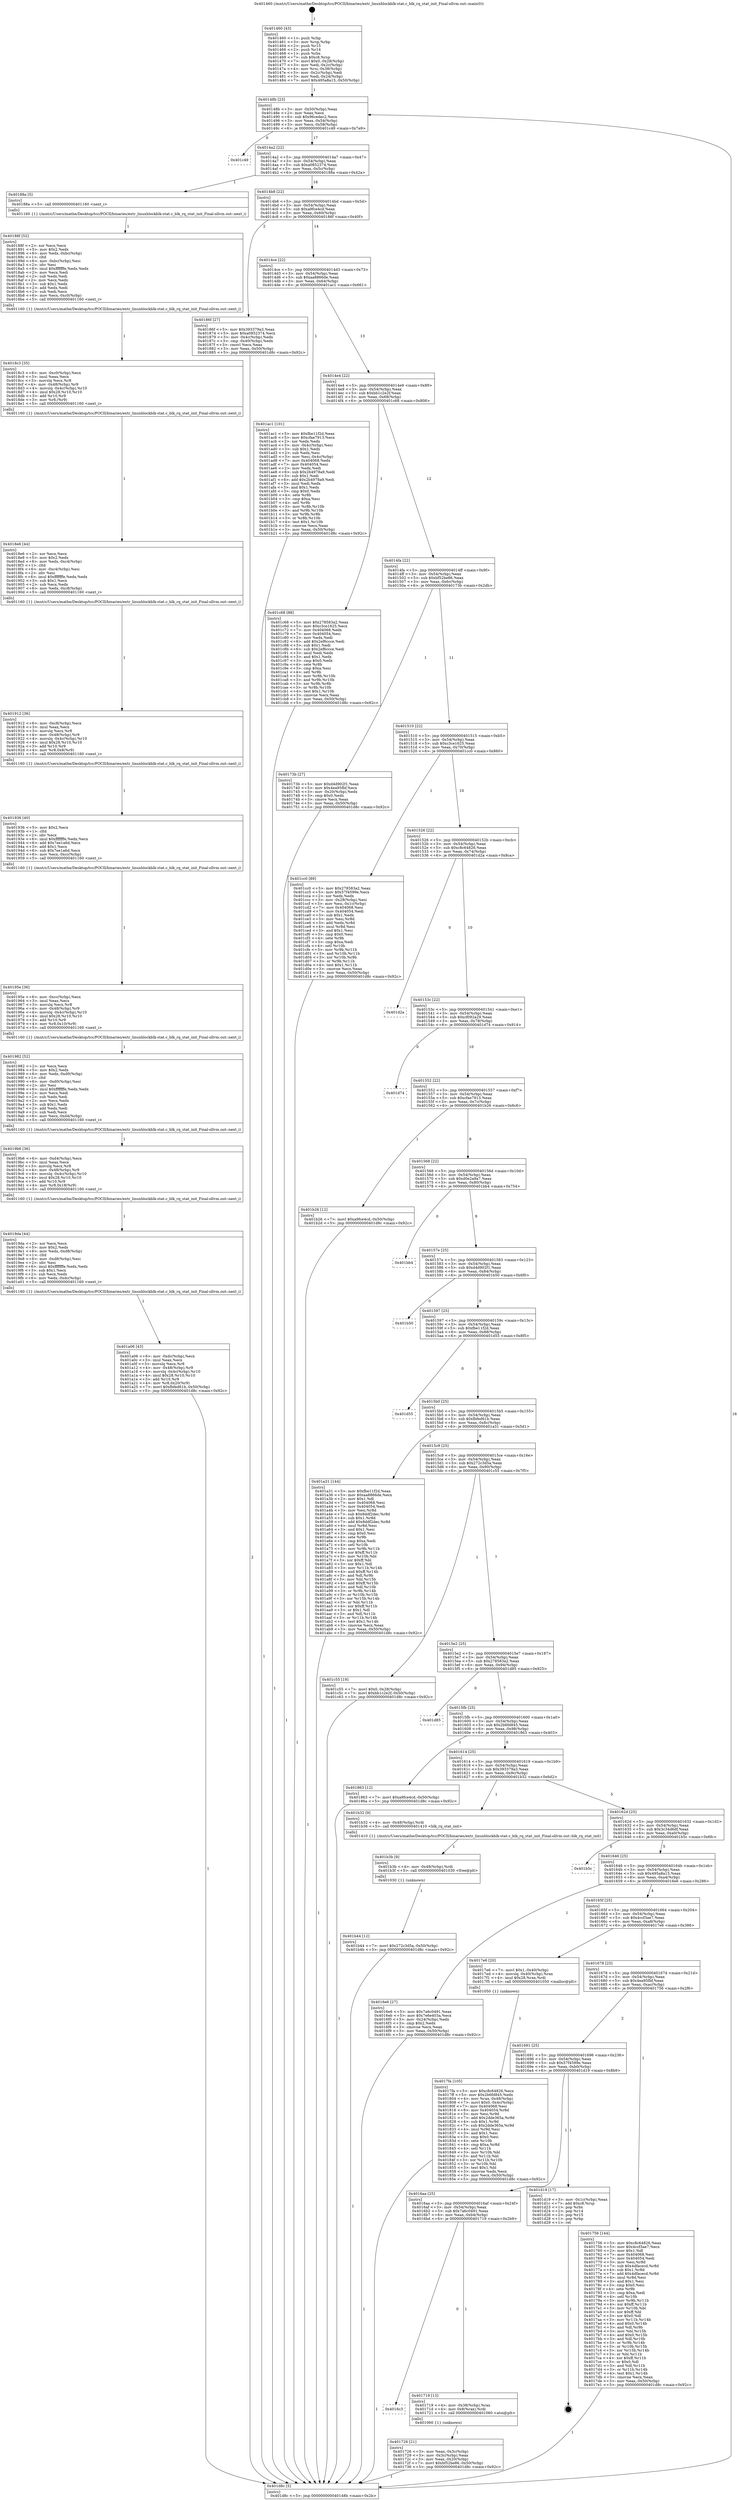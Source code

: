 digraph "0x401460" {
  label = "0x401460 (/mnt/c/Users/mathe/Desktop/tcc/POCII/binaries/extr_linuxblockblk-stat.c_blk_rq_stat_init_Final-ollvm.out::main(0))"
  labelloc = "t"
  node[shape=record]

  Entry [label="",width=0.3,height=0.3,shape=circle,fillcolor=black,style=filled]
  "0x40148b" [label="{
     0x40148b [23]\l
     | [instrs]\l
     &nbsp;&nbsp;0x40148b \<+3\>: mov -0x50(%rbp),%eax\l
     &nbsp;&nbsp;0x40148e \<+2\>: mov %eax,%ecx\l
     &nbsp;&nbsp;0x401490 \<+6\>: sub $0x96cedec2,%ecx\l
     &nbsp;&nbsp;0x401496 \<+3\>: mov %eax,-0x54(%rbp)\l
     &nbsp;&nbsp;0x401499 \<+3\>: mov %ecx,-0x58(%rbp)\l
     &nbsp;&nbsp;0x40149c \<+6\>: je 0000000000401c49 \<main+0x7e9\>\l
  }"]
  "0x401c49" [label="{
     0x401c49\l
  }", style=dashed]
  "0x4014a2" [label="{
     0x4014a2 [22]\l
     | [instrs]\l
     &nbsp;&nbsp;0x4014a2 \<+5\>: jmp 00000000004014a7 \<main+0x47\>\l
     &nbsp;&nbsp;0x4014a7 \<+3\>: mov -0x54(%rbp),%eax\l
     &nbsp;&nbsp;0x4014aa \<+5\>: sub $0xa0852374,%eax\l
     &nbsp;&nbsp;0x4014af \<+3\>: mov %eax,-0x5c(%rbp)\l
     &nbsp;&nbsp;0x4014b2 \<+6\>: je 000000000040188a \<main+0x42a\>\l
  }"]
  Exit [label="",width=0.3,height=0.3,shape=circle,fillcolor=black,style=filled,peripheries=2]
  "0x40188a" [label="{
     0x40188a [5]\l
     | [instrs]\l
     &nbsp;&nbsp;0x40188a \<+5\>: call 0000000000401160 \<next_i\>\l
     | [calls]\l
     &nbsp;&nbsp;0x401160 \{1\} (/mnt/c/Users/mathe/Desktop/tcc/POCII/binaries/extr_linuxblockblk-stat.c_blk_rq_stat_init_Final-ollvm.out::next_i)\l
  }"]
  "0x4014b8" [label="{
     0x4014b8 [22]\l
     | [instrs]\l
     &nbsp;&nbsp;0x4014b8 \<+5\>: jmp 00000000004014bd \<main+0x5d\>\l
     &nbsp;&nbsp;0x4014bd \<+3\>: mov -0x54(%rbp),%eax\l
     &nbsp;&nbsp;0x4014c0 \<+5\>: sub $0xa9fce4cd,%eax\l
     &nbsp;&nbsp;0x4014c5 \<+3\>: mov %eax,-0x60(%rbp)\l
     &nbsp;&nbsp;0x4014c8 \<+6\>: je 000000000040186f \<main+0x40f\>\l
  }"]
  "0x401b44" [label="{
     0x401b44 [12]\l
     | [instrs]\l
     &nbsp;&nbsp;0x401b44 \<+7\>: movl $0x272c3d5a,-0x50(%rbp)\l
     &nbsp;&nbsp;0x401b4b \<+5\>: jmp 0000000000401d8c \<main+0x92c\>\l
  }"]
  "0x40186f" [label="{
     0x40186f [27]\l
     | [instrs]\l
     &nbsp;&nbsp;0x40186f \<+5\>: mov $0x393379a3,%eax\l
     &nbsp;&nbsp;0x401874 \<+5\>: mov $0xa0852374,%ecx\l
     &nbsp;&nbsp;0x401879 \<+3\>: mov -0x4c(%rbp),%edx\l
     &nbsp;&nbsp;0x40187c \<+3\>: cmp -0x40(%rbp),%edx\l
     &nbsp;&nbsp;0x40187f \<+3\>: cmovl %ecx,%eax\l
     &nbsp;&nbsp;0x401882 \<+3\>: mov %eax,-0x50(%rbp)\l
     &nbsp;&nbsp;0x401885 \<+5\>: jmp 0000000000401d8c \<main+0x92c\>\l
  }"]
  "0x4014ce" [label="{
     0x4014ce [22]\l
     | [instrs]\l
     &nbsp;&nbsp;0x4014ce \<+5\>: jmp 00000000004014d3 \<main+0x73\>\l
     &nbsp;&nbsp;0x4014d3 \<+3\>: mov -0x54(%rbp),%eax\l
     &nbsp;&nbsp;0x4014d6 \<+5\>: sub $0xaa8866de,%eax\l
     &nbsp;&nbsp;0x4014db \<+3\>: mov %eax,-0x64(%rbp)\l
     &nbsp;&nbsp;0x4014de \<+6\>: je 0000000000401ac1 \<main+0x661\>\l
  }"]
  "0x401b3b" [label="{
     0x401b3b [9]\l
     | [instrs]\l
     &nbsp;&nbsp;0x401b3b \<+4\>: mov -0x48(%rbp),%rdi\l
     &nbsp;&nbsp;0x401b3f \<+5\>: call 0000000000401030 \<free@plt\>\l
     | [calls]\l
     &nbsp;&nbsp;0x401030 \{1\} (unknown)\l
  }"]
  "0x401ac1" [label="{
     0x401ac1 [101]\l
     | [instrs]\l
     &nbsp;&nbsp;0x401ac1 \<+5\>: mov $0xfbe11f2d,%eax\l
     &nbsp;&nbsp;0x401ac6 \<+5\>: mov $0xcfae7913,%ecx\l
     &nbsp;&nbsp;0x401acb \<+2\>: xor %edx,%edx\l
     &nbsp;&nbsp;0x401acd \<+3\>: mov -0x4c(%rbp),%esi\l
     &nbsp;&nbsp;0x401ad0 \<+3\>: sub $0x1,%edx\l
     &nbsp;&nbsp;0x401ad3 \<+2\>: sub %edx,%esi\l
     &nbsp;&nbsp;0x401ad5 \<+3\>: mov %esi,-0x4c(%rbp)\l
     &nbsp;&nbsp;0x401ad8 \<+7\>: mov 0x404068,%edx\l
     &nbsp;&nbsp;0x401adf \<+7\>: mov 0x404054,%esi\l
     &nbsp;&nbsp;0x401ae6 \<+2\>: mov %edx,%edi\l
     &nbsp;&nbsp;0x401ae8 \<+6\>: sub $0x2b4978a9,%edi\l
     &nbsp;&nbsp;0x401aee \<+3\>: sub $0x1,%edi\l
     &nbsp;&nbsp;0x401af1 \<+6\>: add $0x2b4978a9,%edi\l
     &nbsp;&nbsp;0x401af7 \<+3\>: imul %edi,%edx\l
     &nbsp;&nbsp;0x401afa \<+3\>: and $0x1,%edx\l
     &nbsp;&nbsp;0x401afd \<+3\>: cmp $0x0,%edx\l
     &nbsp;&nbsp;0x401b00 \<+4\>: sete %r8b\l
     &nbsp;&nbsp;0x401b04 \<+3\>: cmp $0xa,%esi\l
     &nbsp;&nbsp;0x401b07 \<+4\>: setl %r9b\l
     &nbsp;&nbsp;0x401b0b \<+3\>: mov %r8b,%r10b\l
     &nbsp;&nbsp;0x401b0e \<+3\>: and %r9b,%r10b\l
     &nbsp;&nbsp;0x401b11 \<+3\>: xor %r9b,%r8b\l
     &nbsp;&nbsp;0x401b14 \<+3\>: or %r8b,%r10b\l
     &nbsp;&nbsp;0x401b17 \<+4\>: test $0x1,%r10b\l
     &nbsp;&nbsp;0x401b1b \<+3\>: cmovne %ecx,%eax\l
     &nbsp;&nbsp;0x401b1e \<+3\>: mov %eax,-0x50(%rbp)\l
     &nbsp;&nbsp;0x401b21 \<+5\>: jmp 0000000000401d8c \<main+0x92c\>\l
  }"]
  "0x4014e4" [label="{
     0x4014e4 [22]\l
     | [instrs]\l
     &nbsp;&nbsp;0x4014e4 \<+5\>: jmp 00000000004014e9 \<main+0x89\>\l
     &nbsp;&nbsp;0x4014e9 \<+3\>: mov -0x54(%rbp),%eax\l
     &nbsp;&nbsp;0x4014ec \<+5\>: sub $0xbb1c2e2f,%eax\l
     &nbsp;&nbsp;0x4014f1 \<+3\>: mov %eax,-0x68(%rbp)\l
     &nbsp;&nbsp;0x4014f4 \<+6\>: je 0000000000401c68 \<main+0x808\>\l
  }"]
  "0x401a06" [label="{
     0x401a06 [43]\l
     | [instrs]\l
     &nbsp;&nbsp;0x401a06 \<+6\>: mov -0xdc(%rbp),%ecx\l
     &nbsp;&nbsp;0x401a0c \<+3\>: imul %eax,%ecx\l
     &nbsp;&nbsp;0x401a0f \<+3\>: movslq %ecx,%r8\l
     &nbsp;&nbsp;0x401a12 \<+4\>: mov -0x48(%rbp),%r9\l
     &nbsp;&nbsp;0x401a16 \<+4\>: movslq -0x4c(%rbp),%r10\l
     &nbsp;&nbsp;0x401a1a \<+4\>: imul $0x28,%r10,%r10\l
     &nbsp;&nbsp;0x401a1e \<+3\>: add %r10,%r9\l
     &nbsp;&nbsp;0x401a21 \<+4\>: mov %r8,0x20(%r9)\l
     &nbsp;&nbsp;0x401a25 \<+7\>: movl $0xfbfed61b,-0x50(%rbp)\l
     &nbsp;&nbsp;0x401a2c \<+5\>: jmp 0000000000401d8c \<main+0x92c\>\l
  }"]
  "0x401c68" [label="{
     0x401c68 [88]\l
     | [instrs]\l
     &nbsp;&nbsp;0x401c68 \<+5\>: mov $0x278583a2,%eax\l
     &nbsp;&nbsp;0x401c6d \<+5\>: mov $0xc3ce1625,%ecx\l
     &nbsp;&nbsp;0x401c72 \<+7\>: mov 0x404068,%edx\l
     &nbsp;&nbsp;0x401c79 \<+7\>: mov 0x404054,%esi\l
     &nbsp;&nbsp;0x401c80 \<+2\>: mov %edx,%edi\l
     &nbsp;&nbsp;0x401c82 \<+6\>: add $0x2ef6ccce,%edi\l
     &nbsp;&nbsp;0x401c88 \<+3\>: sub $0x1,%edi\l
     &nbsp;&nbsp;0x401c8b \<+6\>: sub $0x2ef6ccce,%edi\l
     &nbsp;&nbsp;0x401c91 \<+3\>: imul %edi,%edx\l
     &nbsp;&nbsp;0x401c94 \<+3\>: and $0x1,%edx\l
     &nbsp;&nbsp;0x401c97 \<+3\>: cmp $0x0,%edx\l
     &nbsp;&nbsp;0x401c9a \<+4\>: sete %r8b\l
     &nbsp;&nbsp;0x401c9e \<+3\>: cmp $0xa,%esi\l
     &nbsp;&nbsp;0x401ca1 \<+4\>: setl %r9b\l
     &nbsp;&nbsp;0x401ca5 \<+3\>: mov %r8b,%r10b\l
     &nbsp;&nbsp;0x401ca8 \<+3\>: and %r9b,%r10b\l
     &nbsp;&nbsp;0x401cab \<+3\>: xor %r9b,%r8b\l
     &nbsp;&nbsp;0x401cae \<+3\>: or %r8b,%r10b\l
     &nbsp;&nbsp;0x401cb1 \<+4\>: test $0x1,%r10b\l
     &nbsp;&nbsp;0x401cb5 \<+3\>: cmovne %ecx,%eax\l
     &nbsp;&nbsp;0x401cb8 \<+3\>: mov %eax,-0x50(%rbp)\l
     &nbsp;&nbsp;0x401cbb \<+5\>: jmp 0000000000401d8c \<main+0x92c\>\l
  }"]
  "0x4014fa" [label="{
     0x4014fa [22]\l
     | [instrs]\l
     &nbsp;&nbsp;0x4014fa \<+5\>: jmp 00000000004014ff \<main+0x9f\>\l
     &nbsp;&nbsp;0x4014ff \<+3\>: mov -0x54(%rbp),%eax\l
     &nbsp;&nbsp;0x401502 \<+5\>: sub $0xbf52be86,%eax\l
     &nbsp;&nbsp;0x401507 \<+3\>: mov %eax,-0x6c(%rbp)\l
     &nbsp;&nbsp;0x40150a \<+6\>: je 000000000040173b \<main+0x2db\>\l
  }"]
  "0x4019da" [label="{
     0x4019da [44]\l
     | [instrs]\l
     &nbsp;&nbsp;0x4019da \<+2\>: xor %ecx,%ecx\l
     &nbsp;&nbsp;0x4019dc \<+5\>: mov $0x2,%edx\l
     &nbsp;&nbsp;0x4019e1 \<+6\>: mov %edx,-0xd8(%rbp)\l
     &nbsp;&nbsp;0x4019e7 \<+1\>: cltd\l
     &nbsp;&nbsp;0x4019e8 \<+6\>: mov -0xd8(%rbp),%esi\l
     &nbsp;&nbsp;0x4019ee \<+2\>: idiv %esi\l
     &nbsp;&nbsp;0x4019f0 \<+6\>: imul $0xfffffffe,%edx,%edx\l
     &nbsp;&nbsp;0x4019f6 \<+3\>: sub $0x1,%ecx\l
     &nbsp;&nbsp;0x4019f9 \<+2\>: sub %ecx,%edx\l
     &nbsp;&nbsp;0x4019fb \<+6\>: mov %edx,-0xdc(%rbp)\l
     &nbsp;&nbsp;0x401a01 \<+5\>: call 0000000000401160 \<next_i\>\l
     | [calls]\l
     &nbsp;&nbsp;0x401160 \{1\} (/mnt/c/Users/mathe/Desktop/tcc/POCII/binaries/extr_linuxblockblk-stat.c_blk_rq_stat_init_Final-ollvm.out::next_i)\l
  }"]
  "0x40173b" [label="{
     0x40173b [27]\l
     | [instrs]\l
     &nbsp;&nbsp;0x40173b \<+5\>: mov $0xd4d902f1,%eax\l
     &nbsp;&nbsp;0x401740 \<+5\>: mov $0x4ea95fbf,%ecx\l
     &nbsp;&nbsp;0x401745 \<+3\>: mov -0x20(%rbp),%edx\l
     &nbsp;&nbsp;0x401748 \<+3\>: cmp $0x0,%edx\l
     &nbsp;&nbsp;0x40174b \<+3\>: cmove %ecx,%eax\l
     &nbsp;&nbsp;0x40174e \<+3\>: mov %eax,-0x50(%rbp)\l
     &nbsp;&nbsp;0x401751 \<+5\>: jmp 0000000000401d8c \<main+0x92c\>\l
  }"]
  "0x401510" [label="{
     0x401510 [22]\l
     | [instrs]\l
     &nbsp;&nbsp;0x401510 \<+5\>: jmp 0000000000401515 \<main+0xb5\>\l
     &nbsp;&nbsp;0x401515 \<+3\>: mov -0x54(%rbp),%eax\l
     &nbsp;&nbsp;0x401518 \<+5\>: sub $0xc3ce1625,%eax\l
     &nbsp;&nbsp;0x40151d \<+3\>: mov %eax,-0x70(%rbp)\l
     &nbsp;&nbsp;0x401520 \<+6\>: je 0000000000401cc0 \<main+0x860\>\l
  }"]
  "0x4019b6" [label="{
     0x4019b6 [36]\l
     | [instrs]\l
     &nbsp;&nbsp;0x4019b6 \<+6\>: mov -0xd4(%rbp),%ecx\l
     &nbsp;&nbsp;0x4019bc \<+3\>: imul %eax,%ecx\l
     &nbsp;&nbsp;0x4019bf \<+3\>: movslq %ecx,%r8\l
     &nbsp;&nbsp;0x4019c2 \<+4\>: mov -0x48(%rbp),%r9\l
     &nbsp;&nbsp;0x4019c6 \<+4\>: movslq -0x4c(%rbp),%r10\l
     &nbsp;&nbsp;0x4019ca \<+4\>: imul $0x28,%r10,%r10\l
     &nbsp;&nbsp;0x4019ce \<+3\>: add %r10,%r9\l
     &nbsp;&nbsp;0x4019d1 \<+4\>: mov %r8,0x18(%r9)\l
     &nbsp;&nbsp;0x4019d5 \<+5\>: call 0000000000401160 \<next_i\>\l
     | [calls]\l
     &nbsp;&nbsp;0x401160 \{1\} (/mnt/c/Users/mathe/Desktop/tcc/POCII/binaries/extr_linuxblockblk-stat.c_blk_rq_stat_init_Final-ollvm.out::next_i)\l
  }"]
  "0x401cc0" [label="{
     0x401cc0 [89]\l
     | [instrs]\l
     &nbsp;&nbsp;0x401cc0 \<+5\>: mov $0x278583a2,%eax\l
     &nbsp;&nbsp;0x401cc5 \<+5\>: mov $0x57f4599e,%ecx\l
     &nbsp;&nbsp;0x401cca \<+2\>: xor %edx,%edx\l
     &nbsp;&nbsp;0x401ccc \<+3\>: mov -0x28(%rbp),%esi\l
     &nbsp;&nbsp;0x401ccf \<+3\>: mov %esi,-0x1c(%rbp)\l
     &nbsp;&nbsp;0x401cd2 \<+7\>: mov 0x404068,%esi\l
     &nbsp;&nbsp;0x401cd9 \<+7\>: mov 0x404054,%edi\l
     &nbsp;&nbsp;0x401ce0 \<+3\>: sub $0x1,%edx\l
     &nbsp;&nbsp;0x401ce3 \<+3\>: mov %esi,%r8d\l
     &nbsp;&nbsp;0x401ce6 \<+3\>: add %edx,%r8d\l
     &nbsp;&nbsp;0x401ce9 \<+4\>: imul %r8d,%esi\l
     &nbsp;&nbsp;0x401ced \<+3\>: and $0x1,%esi\l
     &nbsp;&nbsp;0x401cf0 \<+3\>: cmp $0x0,%esi\l
     &nbsp;&nbsp;0x401cf3 \<+4\>: sete %r9b\l
     &nbsp;&nbsp;0x401cf7 \<+3\>: cmp $0xa,%edi\l
     &nbsp;&nbsp;0x401cfa \<+4\>: setl %r10b\l
     &nbsp;&nbsp;0x401cfe \<+3\>: mov %r9b,%r11b\l
     &nbsp;&nbsp;0x401d01 \<+3\>: and %r10b,%r11b\l
     &nbsp;&nbsp;0x401d04 \<+3\>: xor %r10b,%r9b\l
     &nbsp;&nbsp;0x401d07 \<+3\>: or %r9b,%r11b\l
     &nbsp;&nbsp;0x401d0a \<+4\>: test $0x1,%r11b\l
     &nbsp;&nbsp;0x401d0e \<+3\>: cmovne %ecx,%eax\l
     &nbsp;&nbsp;0x401d11 \<+3\>: mov %eax,-0x50(%rbp)\l
     &nbsp;&nbsp;0x401d14 \<+5\>: jmp 0000000000401d8c \<main+0x92c\>\l
  }"]
  "0x401526" [label="{
     0x401526 [22]\l
     | [instrs]\l
     &nbsp;&nbsp;0x401526 \<+5\>: jmp 000000000040152b \<main+0xcb\>\l
     &nbsp;&nbsp;0x40152b \<+3\>: mov -0x54(%rbp),%eax\l
     &nbsp;&nbsp;0x40152e \<+5\>: sub $0xc8c64826,%eax\l
     &nbsp;&nbsp;0x401533 \<+3\>: mov %eax,-0x74(%rbp)\l
     &nbsp;&nbsp;0x401536 \<+6\>: je 0000000000401d2a \<main+0x8ca\>\l
  }"]
  "0x401982" [label="{
     0x401982 [52]\l
     | [instrs]\l
     &nbsp;&nbsp;0x401982 \<+2\>: xor %ecx,%ecx\l
     &nbsp;&nbsp;0x401984 \<+5\>: mov $0x2,%edx\l
     &nbsp;&nbsp;0x401989 \<+6\>: mov %edx,-0xd0(%rbp)\l
     &nbsp;&nbsp;0x40198f \<+1\>: cltd\l
     &nbsp;&nbsp;0x401990 \<+6\>: mov -0xd0(%rbp),%esi\l
     &nbsp;&nbsp;0x401996 \<+2\>: idiv %esi\l
     &nbsp;&nbsp;0x401998 \<+6\>: imul $0xfffffffe,%edx,%edx\l
     &nbsp;&nbsp;0x40199e \<+2\>: mov %ecx,%edi\l
     &nbsp;&nbsp;0x4019a0 \<+2\>: sub %edx,%edi\l
     &nbsp;&nbsp;0x4019a2 \<+2\>: mov %ecx,%edx\l
     &nbsp;&nbsp;0x4019a4 \<+3\>: sub $0x1,%edx\l
     &nbsp;&nbsp;0x4019a7 \<+2\>: add %edx,%edi\l
     &nbsp;&nbsp;0x4019a9 \<+2\>: sub %edi,%ecx\l
     &nbsp;&nbsp;0x4019ab \<+6\>: mov %ecx,-0xd4(%rbp)\l
     &nbsp;&nbsp;0x4019b1 \<+5\>: call 0000000000401160 \<next_i\>\l
     | [calls]\l
     &nbsp;&nbsp;0x401160 \{1\} (/mnt/c/Users/mathe/Desktop/tcc/POCII/binaries/extr_linuxblockblk-stat.c_blk_rq_stat_init_Final-ollvm.out::next_i)\l
  }"]
  "0x401d2a" [label="{
     0x401d2a\l
  }", style=dashed]
  "0x40153c" [label="{
     0x40153c [22]\l
     | [instrs]\l
     &nbsp;&nbsp;0x40153c \<+5\>: jmp 0000000000401541 \<main+0xe1\>\l
     &nbsp;&nbsp;0x401541 \<+3\>: mov -0x54(%rbp),%eax\l
     &nbsp;&nbsp;0x401544 \<+5\>: sub $0xcf092a29,%eax\l
     &nbsp;&nbsp;0x401549 \<+3\>: mov %eax,-0x78(%rbp)\l
     &nbsp;&nbsp;0x40154c \<+6\>: je 0000000000401d74 \<main+0x914\>\l
  }"]
  "0x40195e" [label="{
     0x40195e [36]\l
     | [instrs]\l
     &nbsp;&nbsp;0x40195e \<+6\>: mov -0xcc(%rbp),%ecx\l
     &nbsp;&nbsp;0x401964 \<+3\>: imul %eax,%ecx\l
     &nbsp;&nbsp;0x401967 \<+3\>: movslq %ecx,%r8\l
     &nbsp;&nbsp;0x40196a \<+4\>: mov -0x48(%rbp),%r9\l
     &nbsp;&nbsp;0x40196e \<+4\>: movslq -0x4c(%rbp),%r10\l
     &nbsp;&nbsp;0x401972 \<+4\>: imul $0x28,%r10,%r10\l
     &nbsp;&nbsp;0x401976 \<+3\>: add %r10,%r9\l
     &nbsp;&nbsp;0x401979 \<+4\>: mov %r8,0x10(%r9)\l
     &nbsp;&nbsp;0x40197d \<+5\>: call 0000000000401160 \<next_i\>\l
     | [calls]\l
     &nbsp;&nbsp;0x401160 \{1\} (/mnt/c/Users/mathe/Desktop/tcc/POCII/binaries/extr_linuxblockblk-stat.c_blk_rq_stat_init_Final-ollvm.out::next_i)\l
  }"]
  "0x401d74" [label="{
     0x401d74\l
  }", style=dashed]
  "0x401552" [label="{
     0x401552 [22]\l
     | [instrs]\l
     &nbsp;&nbsp;0x401552 \<+5\>: jmp 0000000000401557 \<main+0xf7\>\l
     &nbsp;&nbsp;0x401557 \<+3\>: mov -0x54(%rbp),%eax\l
     &nbsp;&nbsp;0x40155a \<+5\>: sub $0xcfae7913,%eax\l
     &nbsp;&nbsp;0x40155f \<+3\>: mov %eax,-0x7c(%rbp)\l
     &nbsp;&nbsp;0x401562 \<+6\>: je 0000000000401b26 \<main+0x6c6\>\l
  }"]
  "0x401936" [label="{
     0x401936 [40]\l
     | [instrs]\l
     &nbsp;&nbsp;0x401936 \<+5\>: mov $0x2,%ecx\l
     &nbsp;&nbsp;0x40193b \<+1\>: cltd\l
     &nbsp;&nbsp;0x40193c \<+2\>: idiv %ecx\l
     &nbsp;&nbsp;0x40193e \<+6\>: imul $0xfffffffe,%edx,%ecx\l
     &nbsp;&nbsp;0x401944 \<+6\>: add $0x7ee1a6d,%ecx\l
     &nbsp;&nbsp;0x40194a \<+3\>: add $0x1,%ecx\l
     &nbsp;&nbsp;0x40194d \<+6\>: sub $0x7ee1a6d,%ecx\l
     &nbsp;&nbsp;0x401953 \<+6\>: mov %ecx,-0xcc(%rbp)\l
     &nbsp;&nbsp;0x401959 \<+5\>: call 0000000000401160 \<next_i\>\l
     | [calls]\l
     &nbsp;&nbsp;0x401160 \{1\} (/mnt/c/Users/mathe/Desktop/tcc/POCII/binaries/extr_linuxblockblk-stat.c_blk_rq_stat_init_Final-ollvm.out::next_i)\l
  }"]
  "0x401b26" [label="{
     0x401b26 [12]\l
     | [instrs]\l
     &nbsp;&nbsp;0x401b26 \<+7\>: movl $0xa9fce4cd,-0x50(%rbp)\l
     &nbsp;&nbsp;0x401b2d \<+5\>: jmp 0000000000401d8c \<main+0x92c\>\l
  }"]
  "0x401568" [label="{
     0x401568 [22]\l
     | [instrs]\l
     &nbsp;&nbsp;0x401568 \<+5\>: jmp 000000000040156d \<main+0x10d\>\l
     &nbsp;&nbsp;0x40156d \<+3\>: mov -0x54(%rbp),%eax\l
     &nbsp;&nbsp;0x401570 \<+5\>: sub $0xd0e2a9a7,%eax\l
     &nbsp;&nbsp;0x401575 \<+3\>: mov %eax,-0x80(%rbp)\l
     &nbsp;&nbsp;0x401578 \<+6\>: je 0000000000401bb4 \<main+0x754\>\l
  }"]
  "0x401912" [label="{
     0x401912 [36]\l
     | [instrs]\l
     &nbsp;&nbsp;0x401912 \<+6\>: mov -0xc8(%rbp),%ecx\l
     &nbsp;&nbsp;0x401918 \<+3\>: imul %eax,%ecx\l
     &nbsp;&nbsp;0x40191b \<+3\>: movslq %ecx,%r8\l
     &nbsp;&nbsp;0x40191e \<+4\>: mov -0x48(%rbp),%r9\l
     &nbsp;&nbsp;0x401922 \<+4\>: movslq -0x4c(%rbp),%r10\l
     &nbsp;&nbsp;0x401926 \<+4\>: imul $0x28,%r10,%r10\l
     &nbsp;&nbsp;0x40192a \<+3\>: add %r10,%r9\l
     &nbsp;&nbsp;0x40192d \<+4\>: mov %r8,0x8(%r9)\l
     &nbsp;&nbsp;0x401931 \<+5\>: call 0000000000401160 \<next_i\>\l
     | [calls]\l
     &nbsp;&nbsp;0x401160 \{1\} (/mnt/c/Users/mathe/Desktop/tcc/POCII/binaries/extr_linuxblockblk-stat.c_blk_rq_stat_init_Final-ollvm.out::next_i)\l
  }"]
  "0x401bb4" [label="{
     0x401bb4\l
  }", style=dashed]
  "0x40157e" [label="{
     0x40157e [25]\l
     | [instrs]\l
     &nbsp;&nbsp;0x40157e \<+5\>: jmp 0000000000401583 \<main+0x123\>\l
     &nbsp;&nbsp;0x401583 \<+3\>: mov -0x54(%rbp),%eax\l
     &nbsp;&nbsp;0x401586 \<+5\>: sub $0xd4d902f1,%eax\l
     &nbsp;&nbsp;0x40158b \<+6\>: mov %eax,-0x84(%rbp)\l
     &nbsp;&nbsp;0x401591 \<+6\>: je 0000000000401b50 \<main+0x6f0\>\l
  }"]
  "0x4018e6" [label="{
     0x4018e6 [44]\l
     | [instrs]\l
     &nbsp;&nbsp;0x4018e6 \<+2\>: xor %ecx,%ecx\l
     &nbsp;&nbsp;0x4018e8 \<+5\>: mov $0x2,%edx\l
     &nbsp;&nbsp;0x4018ed \<+6\>: mov %edx,-0xc4(%rbp)\l
     &nbsp;&nbsp;0x4018f3 \<+1\>: cltd\l
     &nbsp;&nbsp;0x4018f4 \<+6\>: mov -0xc4(%rbp),%esi\l
     &nbsp;&nbsp;0x4018fa \<+2\>: idiv %esi\l
     &nbsp;&nbsp;0x4018fc \<+6\>: imul $0xfffffffe,%edx,%edx\l
     &nbsp;&nbsp;0x401902 \<+3\>: sub $0x1,%ecx\l
     &nbsp;&nbsp;0x401905 \<+2\>: sub %ecx,%edx\l
     &nbsp;&nbsp;0x401907 \<+6\>: mov %edx,-0xc8(%rbp)\l
     &nbsp;&nbsp;0x40190d \<+5\>: call 0000000000401160 \<next_i\>\l
     | [calls]\l
     &nbsp;&nbsp;0x401160 \{1\} (/mnt/c/Users/mathe/Desktop/tcc/POCII/binaries/extr_linuxblockblk-stat.c_blk_rq_stat_init_Final-ollvm.out::next_i)\l
  }"]
  "0x401b50" [label="{
     0x401b50\l
  }", style=dashed]
  "0x401597" [label="{
     0x401597 [25]\l
     | [instrs]\l
     &nbsp;&nbsp;0x401597 \<+5\>: jmp 000000000040159c \<main+0x13c\>\l
     &nbsp;&nbsp;0x40159c \<+3\>: mov -0x54(%rbp),%eax\l
     &nbsp;&nbsp;0x40159f \<+5\>: sub $0xfbe11f2d,%eax\l
     &nbsp;&nbsp;0x4015a4 \<+6\>: mov %eax,-0x88(%rbp)\l
     &nbsp;&nbsp;0x4015aa \<+6\>: je 0000000000401d55 \<main+0x8f5\>\l
  }"]
  "0x4018c3" [label="{
     0x4018c3 [35]\l
     | [instrs]\l
     &nbsp;&nbsp;0x4018c3 \<+6\>: mov -0xc0(%rbp),%ecx\l
     &nbsp;&nbsp;0x4018c9 \<+3\>: imul %eax,%ecx\l
     &nbsp;&nbsp;0x4018cc \<+3\>: movslq %ecx,%r8\l
     &nbsp;&nbsp;0x4018cf \<+4\>: mov -0x48(%rbp),%r9\l
     &nbsp;&nbsp;0x4018d3 \<+4\>: movslq -0x4c(%rbp),%r10\l
     &nbsp;&nbsp;0x4018d7 \<+4\>: imul $0x28,%r10,%r10\l
     &nbsp;&nbsp;0x4018db \<+3\>: add %r10,%r9\l
     &nbsp;&nbsp;0x4018de \<+3\>: mov %r8,(%r9)\l
     &nbsp;&nbsp;0x4018e1 \<+5\>: call 0000000000401160 \<next_i\>\l
     | [calls]\l
     &nbsp;&nbsp;0x401160 \{1\} (/mnt/c/Users/mathe/Desktop/tcc/POCII/binaries/extr_linuxblockblk-stat.c_blk_rq_stat_init_Final-ollvm.out::next_i)\l
  }"]
  "0x401d55" [label="{
     0x401d55\l
  }", style=dashed]
  "0x4015b0" [label="{
     0x4015b0 [25]\l
     | [instrs]\l
     &nbsp;&nbsp;0x4015b0 \<+5\>: jmp 00000000004015b5 \<main+0x155\>\l
     &nbsp;&nbsp;0x4015b5 \<+3\>: mov -0x54(%rbp),%eax\l
     &nbsp;&nbsp;0x4015b8 \<+5\>: sub $0xfbfed61b,%eax\l
     &nbsp;&nbsp;0x4015bd \<+6\>: mov %eax,-0x8c(%rbp)\l
     &nbsp;&nbsp;0x4015c3 \<+6\>: je 0000000000401a31 \<main+0x5d1\>\l
  }"]
  "0x40188f" [label="{
     0x40188f [52]\l
     | [instrs]\l
     &nbsp;&nbsp;0x40188f \<+2\>: xor %ecx,%ecx\l
     &nbsp;&nbsp;0x401891 \<+5\>: mov $0x2,%edx\l
     &nbsp;&nbsp;0x401896 \<+6\>: mov %edx,-0xbc(%rbp)\l
     &nbsp;&nbsp;0x40189c \<+1\>: cltd\l
     &nbsp;&nbsp;0x40189d \<+6\>: mov -0xbc(%rbp),%esi\l
     &nbsp;&nbsp;0x4018a3 \<+2\>: idiv %esi\l
     &nbsp;&nbsp;0x4018a5 \<+6\>: imul $0xfffffffe,%edx,%edx\l
     &nbsp;&nbsp;0x4018ab \<+2\>: mov %ecx,%edi\l
     &nbsp;&nbsp;0x4018ad \<+2\>: sub %edx,%edi\l
     &nbsp;&nbsp;0x4018af \<+2\>: mov %ecx,%edx\l
     &nbsp;&nbsp;0x4018b1 \<+3\>: sub $0x1,%edx\l
     &nbsp;&nbsp;0x4018b4 \<+2\>: add %edx,%edi\l
     &nbsp;&nbsp;0x4018b6 \<+2\>: sub %edi,%ecx\l
     &nbsp;&nbsp;0x4018b8 \<+6\>: mov %ecx,-0xc0(%rbp)\l
     &nbsp;&nbsp;0x4018be \<+5\>: call 0000000000401160 \<next_i\>\l
     | [calls]\l
     &nbsp;&nbsp;0x401160 \{1\} (/mnt/c/Users/mathe/Desktop/tcc/POCII/binaries/extr_linuxblockblk-stat.c_blk_rq_stat_init_Final-ollvm.out::next_i)\l
  }"]
  "0x401a31" [label="{
     0x401a31 [144]\l
     | [instrs]\l
     &nbsp;&nbsp;0x401a31 \<+5\>: mov $0xfbe11f2d,%eax\l
     &nbsp;&nbsp;0x401a36 \<+5\>: mov $0xaa8866de,%ecx\l
     &nbsp;&nbsp;0x401a3b \<+2\>: mov $0x1,%dl\l
     &nbsp;&nbsp;0x401a3d \<+7\>: mov 0x404068,%esi\l
     &nbsp;&nbsp;0x401a44 \<+7\>: mov 0x404054,%edi\l
     &nbsp;&nbsp;0x401a4b \<+3\>: mov %esi,%r8d\l
     &nbsp;&nbsp;0x401a4e \<+7\>: sub $0x8ddf2dec,%r8d\l
     &nbsp;&nbsp;0x401a55 \<+4\>: sub $0x1,%r8d\l
     &nbsp;&nbsp;0x401a59 \<+7\>: add $0x8ddf2dec,%r8d\l
     &nbsp;&nbsp;0x401a60 \<+4\>: imul %r8d,%esi\l
     &nbsp;&nbsp;0x401a64 \<+3\>: and $0x1,%esi\l
     &nbsp;&nbsp;0x401a67 \<+3\>: cmp $0x0,%esi\l
     &nbsp;&nbsp;0x401a6a \<+4\>: sete %r9b\l
     &nbsp;&nbsp;0x401a6e \<+3\>: cmp $0xa,%edi\l
     &nbsp;&nbsp;0x401a71 \<+4\>: setl %r10b\l
     &nbsp;&nbsp;0x401a75 \<+3\>: mov %r9b,%r11b\l
     &nbsp;&nbsp;0x401a78 \<+4\>: xor $0xff,%r11b\l
     &nbsp;&nbsp;0x401a7c \<+3\>: mov %r10b,%bl\l
     &nbsp;&nbsp;0x401a7f \<+3\>: xor $0xff,%bl\l
     &nbsp;&nbsp;0x401a82 \<+3\>: xor $0x1,%dl\l
     &nbsp;&nbsp;0x401a85 \<+3\>: mov %r11b,%r14b\l
     &nbsp;&nbsp;0x401a88 \<+4\>: and $0xff,%r14b\l
     &nbsp;&nbsp;0x401a8c \<+3\>: and %dl,%r9b\l
     &nbsp;&nbsp;0x401a8f \<+3\>: mov %bl,%r15b\l
     &nbsp;&nbsp;0x401a92 \<+4\>: and $0xff,%r15b\l
     &nbsp;&nbsp;0x401a96 \<+3\>: and %dl,%r10b\l
     &nbsp;&nbsp;0x401a99 \<+3\>: or %r9b,%r14b\l
     &nbsp;&nbsp;0x401a9c \<+3\>: or %r10b,%r15b\l
     &nbsp;&nbsp;0x401a9f \<+3\>: xor %r15b,%r14b\l
     &nbsp;&nbsp;0x401aa2 \<+3\>: or %bl,%r11b\l
     &nbsp;&nbsp;0x401aa5 \<+4\>: xor $0xff,%r11b\l
     &nbsp;&nbsp;0x401aa9 \<+3\>: or $0x1,%dl\l
     &nbsp;&nbsp;0x401aac \<+3\>: and %dl,%r11b\l
     &nbsp;&nbsp;0x401aaf \<+3\>: or %r11b,%r14b\l
     &nbsp;&nbsp;0x401ab2 \<+4\>: test $0x1,%r14b\l
     &nbsp;&nbsp;0x401ab6 \<+3\>: cmovne %ecx,%eax\l
     &nbsp;&nbsp;0x401ab9 \<+3\>: mov %eax,-0x50(%rbp)\l
     &nbsp;&nbsp;0x401abc \<+5\>: jmp 0000000000401d8c \<main+0x92c\>\l
  }"]
  "0x4015c9" [label="{
     0x4015c9 [25]\l
     | [instrs]\l
     &nbsp;&nbsp;0x4015c9 \<+5\>: jmp 00000000004015ce \<main+0x16e\>\l
     &nbsp;&nbsp;0x4015ce \<+3\>: mov -0x54(%rbp),%eax\l
     &nbsp;&nbsp;0x4015d1 \<+5\>: sub $0x272c3d5a,%eax\l
     &nbsp;&nbsp;0x4015d6 \<+6\>: mov %eax,-0x90(%rbp)\l
     &nbsp;&nbsp;0x4015dc \<+6\>: je 0000000000401c55 \<main+0x7f5\>\l
  }"]
  "0x4017fa" [label="{
     0x4017fa [105]\l
     | [instrs]\l
     &nbsp;&nbsp;0x4017fa \<+5\>: mov $0xc8c64826,%ecx\l
     &nbsp;&nbsp;0x4017ff \<+5\>: mov $0x2b6fd845,%edx\l
     &nbsp;&nbsp;0x401804 \<+4\>: mov %rax,-0x48(%rbp)\l
     &nbsp;&nbsp;0x401808 \<+7\>: movl $0x0,-0x4c(%rbp)\l
     &nbsp;&nbsp;0x40180f \<+7\>: mov 0x404068,%esi\l
     &nbsp;&nbsp;0x401816 \<+8\>: mov 0x404054,%r8d\l
     &nbsp;&nbsp;0x40181e \<+3\>: mov %esi,%r9d\l
     &nbsp;&nbsp;0x401821 \<+7\>: add $0x2dde365a,%r9d\l
     &nbsp;&nbsp;0x401828 \<+4\>: sub $0x1,%r9d\l
     &nbsp;&nbsp;0x40182c \<+7\>: sub $0x2dde365a,%r9d\l
     &nbsp;&nbsp;0x401833 \<+4\>: imul %r9d,%esi\l
     &nbsp;&nbsp;0x401837 \<+3\>: and $0x1,%esi\l
     &nbsp;&nbsp;0x40183a \<+3\>: cmp $0x0,%esi\l
     &nbsp;&nbsp;0x40183d \<+4\>: sete %r10b\l
     &nbsp;&nbsp;0x401841 \<+4\>: cmp $0xa,%r8d\l
     &nbsp;&nbsp;0x401845 \<+4\>: setl %r11b\l
     &nbsp;&nbsp;0x401849 \<+3\>: mov %r10b,%bl\l
     &nbsp;&nbsp;0x40184c \<+3\>: and %r11b,%bl\l
     &nbsp;&nbsp;0x40184f \<+3\>: xor %r11b,%r10b\l
     &nbsp;&nbsp;0x401852 \<+3\>: or %r10b,%bl\l
     &nbsp;&nbsp;0x401855 \<+3\>: test $0x1,%bl\l
     &nbsp;&nbsp;0x401858 \<+3\>: cmovne %edx,%ecx\l
     &nbsp;&nbsp;0x40185b \<+3\>: mov %ecx,-0x50(%rbp)\l
     &nbsp;&nbsp;0x40185e \<+5\>: jmp 0000000000401d8c \<main+0x92c\>\l
  }"]
  "0x401c55" [label="{
     0x401c55 [19]\l
     | [instrs]\l
     &nbsp;&nbsp;0x401c55 \<+7\>: movl $0x0,-0x28(%rbp)\l
     &nbsp;&nbsp;0x401c5c \<+7\>: movl $0xbb1c2e2f,-0x50(%rbp)\l
     &nbsp;&nbsp;0x401c63 \<+5\>: jmp 0000000000401d8c \<main+0x92c\>\l
  }"]
  "0x4015e2" [label="{
     0x4015e2 [25]\l
     | [instrs]\l
     &nbsp;&nbsp;0x4015e2 \<+5\>: jmp 00000000004015e7 \<main+0x187\>\l
     &nbsp;&nbsp;0x4015e7 \<+3\>: mov -0x54(%rbp),%eax\l
     &nbsp;&nbsp;0x4015ea \<+5\>: sub $0x278583a2,%eax\l
     &nbsp;&nbsp;0x4015ef \<+6\>: mov %eax,-0x94(%rbp)\l
     &nbsp;&nbsp;0x4015f5 \<+6\>: je 0000000000401d85 \<main+0x925\>\l
  }"]
  "0x401726" [label="{
     0x401726 [21]\l
     | [instrs]\l
     &nbsp;&nbsp;0x401726 \<+3\>: mov %eax,-0x3c(%rbp)\l
     &nbsp;&nbsp;0x401729 \<+3\>: mov -0x3c(%rbp),%eax\l
     &nbsp;&nbsp;0x40172c \<+3\>: mov %eax,-0x20(%rbp)\l
     &nbsp;&nbsp;0x40172f \<+7\>: movl $0xbf52be86,-0x50(%rbp)\l
     &nbsp;&nbsp;0x401736 \<+5\>: jmp 0000000000401d8c \<main+0x92c\>\l
  }"]
  "0x401d85" [label="{
     0x401d85\l
  }", style=dashed]
  "0x4015fb" [label="{
     0x4015fb [25]\l
     | [instrs]\l
     &nbsp;&nbsp;0x4015fb \<+5\>: jmp 0000000000401600 \<main+0x1a0\>\l
     &nbsp;&nbsp;0x401600 \<+3\>: mov -0x54(%rbp),%eax\l
     &nbsp;&nbsp;0x401603 \<+5\>: sub $0x2b6fd845,%eax\l
     &nbsp;&nbsp;0x401608 \<+6\>: mov %eax,-0x98(%rbp)\l
     &nbsp;&nbsp;0x40160e \<+6\>: je 0000000000401863 \<main+0x403\>\l
  }"]
  "0x4016c3" [label="{
     0x4016c3\l
  }", style=dashed]
  "0x401863" [label="{
     0x401863 [12]\l
     | [instrs]\l
     &nbsp;&nbsp;0x401863 \<+7\>: movl $0xa9fce4cd,-0x50(%rbp)\l
     &nbsp;&nbsp;0x40186a \<+5\>: jmp 0000000000401d8c \<main+0x92c\>\l
  }"]
  "0x401614" [label="{
     0x401614 [25]\l
     | [instrs]\l
     &nbsp;&nbsp;0x401614 \<+5\>: jmp 0000000000401619 \<main+0x1b9\>\l
     &nbsp;&nbsp;0x401619 \<+3\>: mov -0x54(%rbp),%eax\l
     &nbsp;&nbsp;0x40161c \<+5\>: sub $0x393379a3,%eax\l
     &nbsp;&nbsp;0x401621 \<+6\>: mov %eax,-0x9c(%rbp)\l
     &nbsp;&nbsp;0x401627 \<+6\>: je 0000000000401b32 \<main+0x6d2\>\l
  }"]
  "0x401719" [label="{
     0x401719 [13]\l
     | [instrs]\l
     &nbsp;&nbsp;0x401719 \<+4\>: mov -0x38(%rbp),%rax\l
     &nbsp;&nbsp;0x40171d \<+4\>: mov 0x8(%rax),%rdi\l
     &nbsp;&nbsp;0x401721 \<+5\>: call 0000000000401060 \<atoi@plt\>\l
     | [calls]\l
     &nbsp;&nbsp;0x401060 \{1\} (unknown)\l
  }"]
  "0x401b32" [label="{
     0x401b32 [9]\l
     | [instrs]\l
     &nbsp;&nbsp;0x401b32 \<+4\>: mov -0x48(%rbp),%rdi\l
     &nbsp;&nbsp;0x401b36 \<+5\>: call 0000000000401410 \<blk_rq_stat_init\>\l
     | [calls]\l
     &nbsp;&nbsp;0x401410 \{1\} (/mnt/c/Users/mathe/Desktop/tcc/POCII/binaries/extr_linuxblockblk-stat.c_blk_rq_stat_init_Final-ollvm.out::blk_rq_stat_init)\l
  }"]
  "0x40162d" [label="{
     0x40162d [25]\l
     | [instrs]\l
     &nbsp;&nbsp;0x40162d \<+5\>: jmp 0000000000401632 \<main+0x1d2\>\l
     &nbsp;&nbsp;0x401632 \<+3\>: mov -0x54(%rbp),%eax\l
     &nbsp;&nbsp;0x401635 \<+5\>: sub $0x3c34d6df,%eax\l
     &nbsp;&nbsp;0x40163a \<+6\>: mov %eax,-0xa0(%rbp)\l
     &nbsp;&nbsp;0x401640 \<+6\>: je 0000000000401b5c \<main+0x6fc\>\l
  }"]
  "0x4016aa" [label="{
     0x4016aa [25]\l
     | [instrs]\l
     &nbsp;&nbsp;0x4016aa \<+5\>: jmp 00000000004016af \<main+0x24f\>\l
     &nbsp;&nbsp;0x4016af \<+3\>: mov -0x54(%rbp),%eax\l
     &nbsp;&nbsp;0x4016b2 \<+5\>: sub $0x7a6c0491,%eax\l
     &nbsp;&nbsp;0x4016b7 \<+6\>: mov %eax,-0xb4(%rbp)\l
     &nbsp;&nbsp;0x4016bd \<+6\>: je 0000000000401719 \<main+0x2b9\>\l
  }"]
  "0x401b5c" [label="{
     0x401b5c\l
  }", style=dashed]
  "0x401646" [label="{
     0x401646 [25]\l
     | [instrs]\l
     &nbsp;&nbsp;0x401646 \<+5\>: jmp 000000000040164b \<main+0x1eb\>\l
     &nbsp;&nbsp;0x40164b \<+3\>: mov -0x54(%rbp),%eax\l
     &nbsp;&nbsp;0x40164e \<+5\>: sub $0x495a8a15,%eax\l
     &nbsp;&nbsp;0x401653 \<+6\>: mov %eax,-0xa4(%rbp)\l
     &nbsp;&nbsp;0x401659 \<+6\>: je 00000000004016e6 \<main+0x286\>\l
  }"]
  "0x401d19" [label="{
     0x401d19 [17]\l
     | [instrs]\l
     &nbsp;&nbsp;0x401d19 \<+3\>: mov -0x1c(%rbp),%eax\l
     &nbsp;&nbsp;0x401d1c \<+7\>: add $0xc8,%rsp\l
     &nbsp;&nbsp;0x401d23 \<+1\>: pop %rbx\l
     &nbsp;&nbsp;0x401d24 \<+2\>: pop %r14\l
     &nbsp;&nbsp;0x401d26 \<+2\>: pop %r15\l
     &nbsp;&nbsp;0x401d28 \<+1\>: pop %rbp\l
     &nbsp;&nbsp;0x401d29 \<+1\>: ret\l
  }"]
  "0x4016e6" [label="{
     0x4016e6 [27]\l
     | [instrs]\l
     &nbsp;&nbsp;0x4016e6 \<+5\>: mov $0x7a6c0491,%eax\l
     &nbsp;&nbsp;0x4016eb \<+5\>: mov $0x7e6e403a,%ecx\l
     &nbsp;&nbsp;0x4016f0 \<+3\>: mov -0x24(%rbp),%edx\l
     &nbsp;&nbsp;0x4016f3 \<+3\>: cmp $0x2,%edx\l
     &nbsp;&nbsp;0x4016f6 \<+3\>: cmovne %ecx,%eax\l
     &nbsp;&nbsp;0x4016f9 \<+3\>: mov %eax,-0x50(%rbp)\l
     &nbsp;&nbsp;0x4016fc \<+5\>: jmp 0000000000401d8c \<main+0x92c\>\l
  }"]
  "0x40165f" [label="{
     0x40165f [25]\l
     | [instrs]\l
     &nbsp;&nbsp;0x40165f \<+5\>: jmp 0000000000401664 \<main+0x204\>\l
     &nbsp;&nbsp;0x401664 \<+3\>: mov -0x54(%rbp),%eax\l
     &nbsp;&nbsp;0x401667 \<+5\>: sub $0x4ccf3ae7,%eax\l
     &nbsp;&nbsp;0x40166c \<+6\>: mov %eax,-0xa8(%rbp)\l
     &nbsp;&nbsp;0x401672 \<+6\>: je 00000000004017e6 \<main+0x386\>\l
  }"]
  "0x401d8c" [label="{
     0x401d8c [5]\l
     | [instrs]\l
     &nbsp;&nbsp;0x401d8c \<+5\>: jmp 000000000040148b \<main+0x2b\>\l
  }"]
  "0x401460" [label="{
     0x401460 [43]\l
     | [instrs]\l
     &nbsp;&nbsp;0x401460 \<+1\>: push %rbp\l
     &nbsp;&nbsp;0x401461 \<+3\>: mov %rsp,%rbp\l
     &nbsp;&nbsp;0x401464 \<+2\>: push %r15\l
     &nbsp;&nbsp;0x401466 \<+2\>: push %r14\l
     &nbsp;&nbsp;0x401468 \<+1\>: push %rbx\l
     &nbsp;&nbsp;0x401469 \<+7\>: sub $0xc8,%rsp\l
     &nbsp;&nbsp;0x401470 \<+7\>: movl $0x0,-0x28(%rbp)\l
     &nbsp;&nbsp;0x401477 \<+3\>: mov %edi,-0x2c(%rbp)\l
     &nbsp;&nbsp;0x40147a \<+4\>: mov %rsi,-0x38(%rbp)\l
     &nbsp;&nbsp;0x40147e \<+3\>: mov -0x2c(%rbp),%edi\l
     &nbsp;&nbsp;0x401481 \<+3\>: mov %edi,-0x24(%rbp)\l
     &nbsp;&nbsp;0x401484 \<+7\>: movl $0x495a8a15,-0x50(%rbp)\l
  }"]
  "0x401691" [label="{
     0x401691 [25]\l
     | [instrs]\l
     &nbsp;&nbsp;0x401691 \<+5\>: jmp 0000000000401696 \<main+0x236\>\l
     &nbsp;&nbsp;0x401696 \<+3\>: mov -0x54(%rbp),%eax\l
     &nbsp;&nbsp;0x401699 \<+5\>: sub $0x57f4599e,%eax\l
     &nbsp;&nbsp;0x40169e \<+6\>: mov %eax,-0xb0(%rbp)\l
     &nbsp;&nbsp;0x4016a4 \<+6\>: je 0000000000401d19 \<main+0x8b9\>\l
  }"]
  "0x4017e6" [label="{
     0x4017e6 [20]\l
     | [instrs]\l
     &nbsp;&nbsp;0x4017e6 \<+7\>: movl $0x1,-0x40(%rbp)\l
     &nbsp;&nbsp;0x4017ed \<+4\>: movslq -0x40(%rbp),%rax\l
     &nbsp;&nbsp;0x4017f1 \<+4\>: imul $0x28,%rax,%rdi\l
     &nbsp;&nbsp;0x4017f5 \<+5\>: call 0000000000401050 \<malloc@plt\>\l
     | [calls]\l
     &nbsp;&nbsp;0x401050 \{1\} (unknown)\l
  }"]
  "0x401678" [label="{
     0x401678 [25]\l
     | [instrs]\l
     &nbsp;&nbsp;0x401678 \<+5\>: jmp 000000000040167d \<main+0x21d\>\l
     &nbsp;&nbsp;0x40167d \<+3\>: mov -0x54(%rbp),%eax\l
     &nbsp;&nbsp;0x401680 \<+5\>: sub $0x4ea95fbf,%eax\l
     &nbsp;&nbsp;0x401685 \<+6\>: mov %eax,-0xac(%rbp)\l
     &nbsp;&nbsp;0x40168b \<+6\>: je 0000000000401756 \<main+0x2f6\>\l
  }"]
  "0x401756" [label="{
     0x401756 [144]\l
     | [instrs]\l
     &nbsp;&nbsp;0x401756 \<+5\>: mov $0xc8c64826,%eax\l
     &nbsp;&nbsp;0x40175b \<+5\>: mov $0x4ccf3ae7,%ecx\l
     &nbsp;&nbsp;0x401760 \<+2\>: mov $0x1,%dl\l
     &nbsp;&nbsp;0x401762 \<+7\>: mov 0x404068,%esi\l
     &nbsp;&nbsp;0x401769 \<+7\>: mov 0x404054,%edi\l
     &nbsp;&nbsp;0x401770 \<+3\>: mov %esi,%r8d\l
     &nbsp;&nbsp;0x401773 \<+7\>: sub $0x4dfacecd,%r8d\l
     &nbsp;&nbsp;0x40177a \<+4\>: sub $0x1,%r8d\l
     &nbsp;&nbsp;0x40177e \<+7\>: add $0x4dfacecd,%r8d\l
     &nbsp;&nbsp;0x401785 \<+4\>: imul %r8d,%esi\l
     &nbsp;&nbsp;0x401789 \<+3\>: and $0x1,%esi\l
     &nbsp;&nbsp;0x40178c \<+3\>: cmp $0x0,%esi\l
     &nbsp;&nbsp;0x40178f \<+4\>: sete %r9b\l
     &nbsp;&nbsp;0x401793 \<+3\>: cmp $0xa,%edi\l
     &nbsp;&nbsp;0x401796 \<+4\>: setl %r10b\l
     &nbsp;&nbsp;0x40179a \<+3\>: mov %r9b,%r11b\l
     &nbsp;&nbsp;0x40179d \<+4\>: xor $0xff,%r11b\l
     &nbsp;&nbsp;0x4017a1 \<+3\>: mov %r10b,%bl\l
     &nbsp;&nbsp;0x4017a4 \<+3\>: xor $0xff,%bl\l
     &nbsp;&nbsp;0x4017a7 \<+3\>: xor $0x0,%dl\l
     &nbsp;&nbsp;0x4017aa \<+3\>: mov %r11b,%r14b\l
     &nbsp;&nbsp;0x4017ad \<+4\>: and $0x0,%r14b\l
     &nbsp;&nbsp;0x4017b1 \<+3\>: and %dl,%r9b\l
     &nbsp;&nbsp;0x4017b4 \<+3\>: mov %bl,%r15b\l
     &nbsp;&nbsp;0x4017b7 \<+4\>: and $0x0,%r15b\l
     &nbsp;&nbsp;0x4017bb \<+3\>: and %dl,%r10b\l
     &nbsp;&nbsp;0x4017be \<+3\>: or %r9b,%r14b\l
     &nbsp;&nbsp;0x4017c1 \<+3\>: or %r10b,%r15b\l
     &nbsp;&nbsp;0x4017c4 \<+3\>: xor %r15b,%r14b\l
     &nbsp;&nbsp;0x4017c7 \<+3\>: or %bl,%r11b\l
     &nbsp;&nbsp;0x4017ca \<+4\>: xor $0xff,%r11b\l
     &nbsp;&nbsp;0x4017ce \<+3\>: or $0x0,%dl\l
     &nbsp;&nbsp;0x4017d1 \<+3\>: and %dl,%r11b\l
     &nbsp;&nbsp;0x4017d4 \<+3\>: or %r11b,%r14b\l
     &nbsp;&nbsp;0x4017d7 \<+4\>: test $0x1,%r14b\l
     &nbsp;&nbsp;0x4017db \<+3\>: cmovne %ecx,%eax\l
     &nbsp;&nbsp;0x4017de \<+3\>: mov %eax,-0x50(%rbp)\l
     &nbsp;&nbsp;0x4017e1 \<+5\>: jmp 0000000000401d8c \<main+0x92c\>\l
  }"]
  Entry -> "0x401460" [label=" 1"]
  "0x40148b" -> "0x401c49" [label=" 0"]
  "0x40148b" -> "0x4014a2" [label=" 17"]
  "0x401d19" -> Exit [label=" 1"]
  "0x4014a2" -> "0x40188a" [label=" 1"]
  "0x4014a2" -> "0x4014b8" [label=" 16"]
  "0x401cc0" -> "0x401d8c" [label=" 1"]
  "0x4014b8" -> "0x40186f" [label=" 2"]
  "0x4014b8" -> "0x4014ce" [label=" 14"]
  "0x401c68" -> "0x401d8c" [label=" 1"]
  "0x4014ce" -> "0x401ac1" [label=" 1"]
  "0x4014ce" -> "0x4014e4" [label=" 13"]
  "0x401c55" -> "0x401d8c" [label=" 1"]
  "0x4014e4" -> "0x401c68" [label=" 1"]
  "0x4014e4" -> "0x4014fa" [label=" 12"]
  "0x401b44" -> "0x401d8c" [label=" 1"]
  "0x4014fa" -> "0x40173b" [label=" 1"]
  "0x4014fa" -> "0x401510" [label=" 11"]
  "0x401b3b" -> "0x401b44" [label=" 1"]
  "0x401510" -> "0x401cc0" [label=" 1"]
  "0x401510" -> "0x401526" [label=" 10"]
  "0x401b32" -> "0x401b3b" [label=" 1"]
  "0x401526" -> "0x401d2a" [label=" 0"]
  "0x401526" -> "0x40153c" [label=" 10"]
  "0x401b26" -> "0x401d8c" [label=" 1"]
  "0x40153c" -> "0x401d74" [label=" 0"]
  "0x40153c" -> "0x401552" [label=" 10"]
  "0x401ac1" -> "0x401d8c" [label=" 1"]
  "0x401552" -> "0x401b26" [label=" 1"]
  "0x401552" -> "0x401568" [label=" 9"]
  "0x401a31" -> "0x401d8c" [label=" 1"]
  "0x401568" -> "0x401bb4" [label=" 0"]
  "0x401568" -> "0x40157e" [label=" 9"]
  "0x401a06" -> "0x401d8c" [label=" 1"]
  "0x40157e" -> "0x401b50" [label=" 0"]
  "0x40157e" -> "0x401597" [label=" 9"]
  "0x4019da" -> "0x401a06" [label=" 1"]
  "0x401597" -> "0x401d55" [label=" 0"]
  "0x401597" -> "0x4015b0" [label=" 9"]
  "0x4019b6" -> "0x4019da" [label=" 1"]
  "0x4015b0" -> "0x401a31" [label=" 1"]
  "0x4015b0" -> "0x4015c9" [label=" 8"]
  "0x401982" -> "0x4019b6" [label=" 1"]
  "0x4015c9" -> "0x401c55" [label=" 1"]
  "0x4015c9" -> "0x4015e2" [label=" 7"]
  "0x40195e" -> "0x401982" [label=" 1"]
  "0x4015e2" -> "0x401d85" [label=" 0"]
  "0x4015e2" -> "0x4015fb" [label=" 7"]
  "0x401936" -> "0x40195e" [label=" 1"]
  "0x4015fb" -> "0x401863" [label=" 1"]
  "0x4015fb" -> "0x401614" [label=" 6"]
  "0x401912" -> "0x401936" [label=" 1"]
  "0x401614" -> "0x401b32" [label=" 1"]
  "0x401614" -> "0x40162d" [label=" 5"]
  "0x4018e6" -> "0x401912" [label=" 1"]
  "0x40162d" -> "0x401b5c" [label=" 0"]
  "0x40162d" -> "0x401646" [label=" 5"]
  "0x40188f" -> "0x4018c3" [label=" 1"]
  "0x401646" -> "0x4016e6" [label=" 1"]
  "0x401646" -> "0x40165f" [label=" 4"]
  "0x4016e6" -> "0x401d8c" [label=" 1"]
  "0x401460" -> "0x40148b" [label=" 1"]
  "0x401d8c" -> "0x40148b" [label=" 16"]
  "0x40188a" -> "0x40188f" [label=" 1"]
  "0x40165f" -> "0x4017e6" [label=" 1"]
  "0x40165f" -> "0x401678" [label=" 3"]
  "0x401863" -> "0x401d8c" [label=" 1"]
  "0x401678" -> "0x401756" [label=" 1"]
  "0x401678" -> "0x401691" [label=" 2"]
  "0x40186f" -> "0x401d8c" [label=" 2"]
  "0x401691" -> "0x401d19" [label=" 1"]
  "0x401691" -> "0x4016aa" [label=" 1"]
  "0x4018c3" -> "0x4018e6" [label=" 1"]
  "0x4016aa" -> "0x401719" [label=" 1"]
  "0x4016aa" -> "0x4016c3" [label=" 0"]
  "0x401719" -> "0x401726" [label=" 1"]
  "0x401726" -> "0x401d8c" [label=" 1"]
  "0x40173b" -> "0x401d8c" [label=" 1"]
  "0x401756" -> "0x401d8c" [label=" 1"]
  "0x4017e6" -> "0x4017fa" [label=" 1"]
  "0x4017fa" -> "0x401d8c" [label=" 1"]
}
